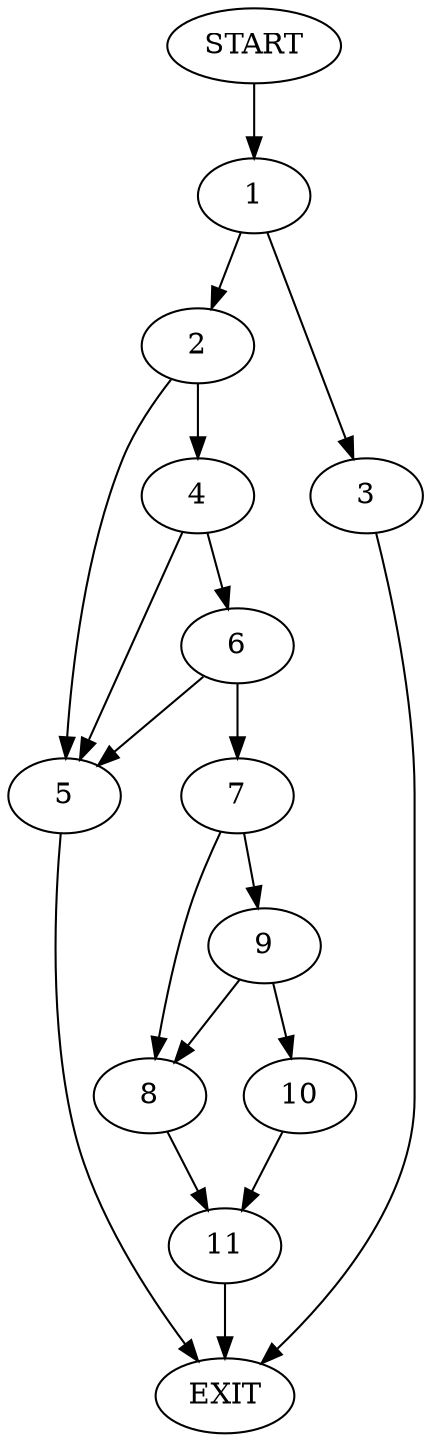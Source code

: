 digraph {
0 [label="START"]
12 [label="EXIT"]
0 -> 1
1 -> 2
1 -> 3
3 -> 12
2 -> 4
2 -> 5
4 -> 6
4 -> 5
5 -> 12
6 -> 7
6 -> 5
7 -> 8
7 -> 9
9 -> 8
9 -> 10
8 -> 11
10 -> 11
11 -> 12
}
